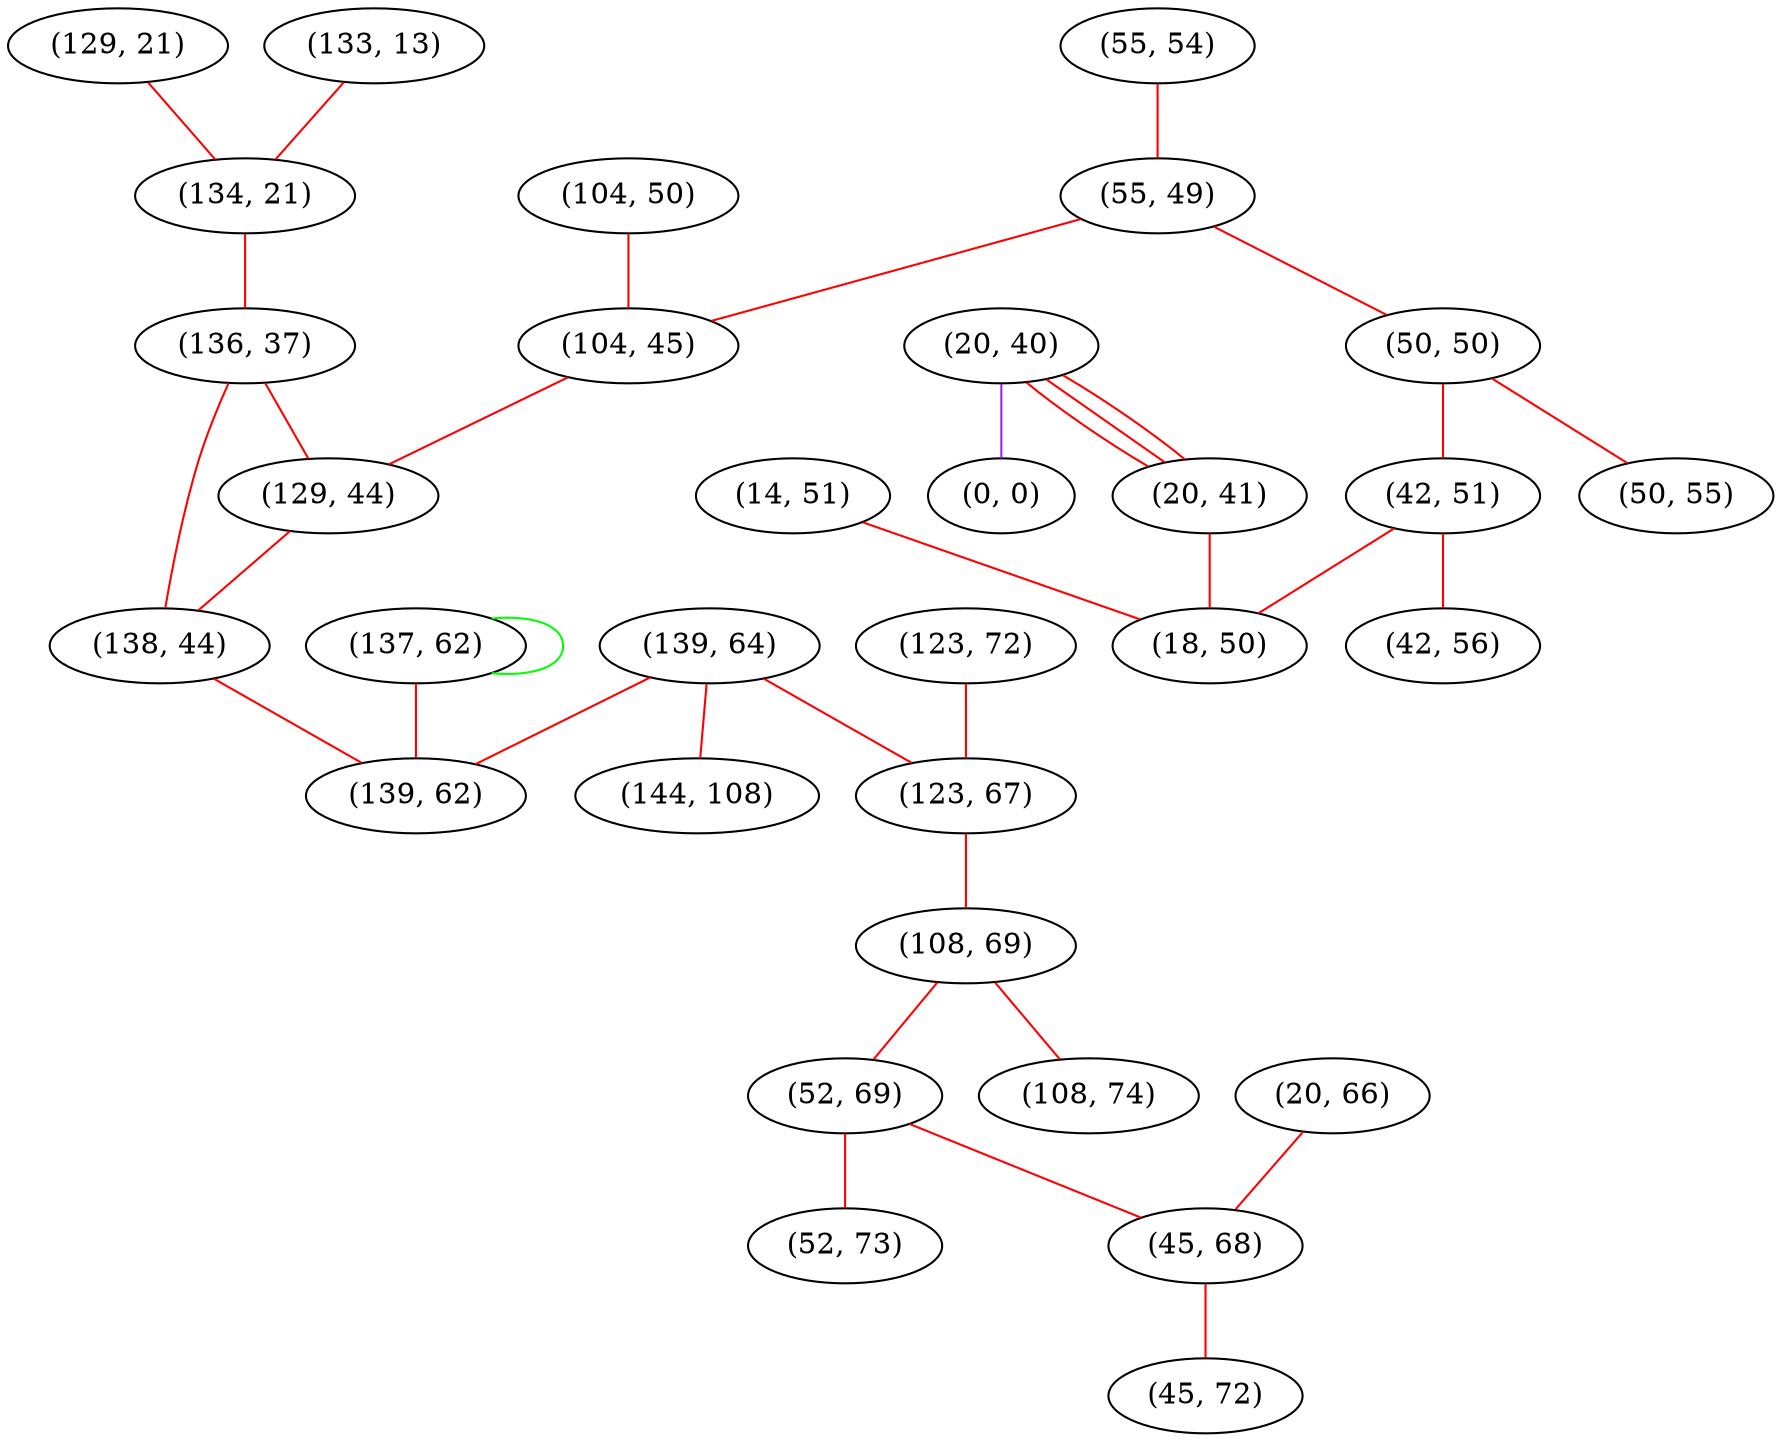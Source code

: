 graph "" {
"(129, 21)";
"(55, 54)";
"(133, 13)";
"(134, 21)";
"(139, 64)";
"(137, 62)";
"(123, 72)";
"(123, 67)";
"(55, 49)";
"(14, 51)";
"(20, 66)";
"(108, 69)";
"(104, 50)";
"(20, 40)";
"(52, 69)";
"(136, 37)";
"(0, 0)";
"(104, 45)";
"(129, 44)";
"(50, 50)";
"(42, 51)";
"(138, 44)";
"(42, 56)";
"(20, 41)";
"(18, 50)";
"(108, 74)";
"(50, 55)";
"(139, 62)";
"(45, 68)";
"(45, 72)";
"(52, 73)";
"(144, 108)";
"(129, 21)" -- "(134, 21)"  [color=red, key=0, weight=1];
"(55, 54)" -- "(55, 49)"  [color=red, key=0, weight=1];
"(133, 13)" -- "(134, 21)"  [color=red, key=0, weight=1];
"(134, 21)" -- "(136, 37)"  [color=red, key=0, weight=1];
"(139, 64)" -- "(123, 67)"  [color=red, key=0, weight=1];
"(139, 64)" -- "(139, 62)"  [color=red, key=0, weight=1];
"(139, 64)" -- "(144, 108)"  [color=red, key=0, weight=1];
"(137, 62)" -- "(137, 62)"  [color=green, key=0, weight=2];
"(137, 62)" -- "(139, 62)"  [color=red, key=0, weight=1];
"(123, 72)" -- "(123, 67)"  [color=red, key=0, weight=1];
"(123, 67)" -- "(108, 69)"  [color=red, key=0, weight=1];
"(55, 49)" -- "(104, 45)"  [color=red, key=0, weight=1];
"(55, 49)" -- "(50, 50)"  [color=red, key=0, weight=1];
"(14, 51)" -- "(18, 50)"  [color=red, key=0, weight=1];
"(20, 66)" -- "(45, 68)"  [color=red, key=0, weight=1];
"(108, 69)" -- "(52, 69)"  [color=red, key=0, weight=1];
"(108, 69)" -- "(108, 74)"  [color=red, key=0, weight=1];
"(104, 50)" -- "(104, 45)"  [color=red, key=0, weight=1];
"(20, 40)" -- "(0, 0)"  [color=purple, key=0, weight=4];
"(20, 40)" -- "(20, 41)"  [color=red, key=0, weight=1];
"(20, 40)" -- "(20, 41)"  [color=red, key=1, weight=1];
"(20, 40)" -- "(20, 41)"  [color=red, key=2, weight=1];
"(52, 69)" -- "(45, 68)"  [color=red, key=0, weight=1];
"(52, 69)" -- "(52, 73)"  [color=red, key=0, weight=1];
"(136, 37)" -- "(138, 44)"  [color=red, key=0, weight=1];
"(136, 37)" -- "(129, 44)"  [color=red, key=0, weight=1];
"(104, 45)" -- "(129, 44)"  [color=red, key=0, weight=1];
"(129, 44)" -- "(138, 44)"  [color=red, key=0, weight=1];
"(50, 50)" -- "(50, 55)"  [color=red, key=0, weight=1];
"(50, 50)" -- "(42, 51)"  [color=red, key=0, weight=1];
"(42, 51)" -- "(42, 56)"  [color=red, key=0, weight=1];
"(42, 51)" -- "(18, 50)"  [color=red, key=0, weight=1];
"(138, 44)" -- "(139, 62)"  [color=red, key=0, weight=1];
"(20, 41)" -- "(18, 50)"  [color=red, key=0, weight=1];
"(45, 68)" -- "(45, 72)"  [color=red, key=0, weight=1];
}
